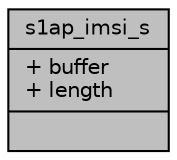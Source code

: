 digraph "s1ap_imsi_s"
{
 // LATEX_PDF_SIZE
  edge [fontname="Helvetica",fontsize="10",labelfontname="Helvetica",labelfontsize="10"];
  node [fontname="Helvetica",fontsize="10",shape=record];
  Node1 [label="{s1ap_imsi_s\n|+ buffer\l+ length\l|}",height=0.2,width=0.4,color="black", fillcolor="grey75", style="filled", fontcolor="black",tooltip=" "];
}
